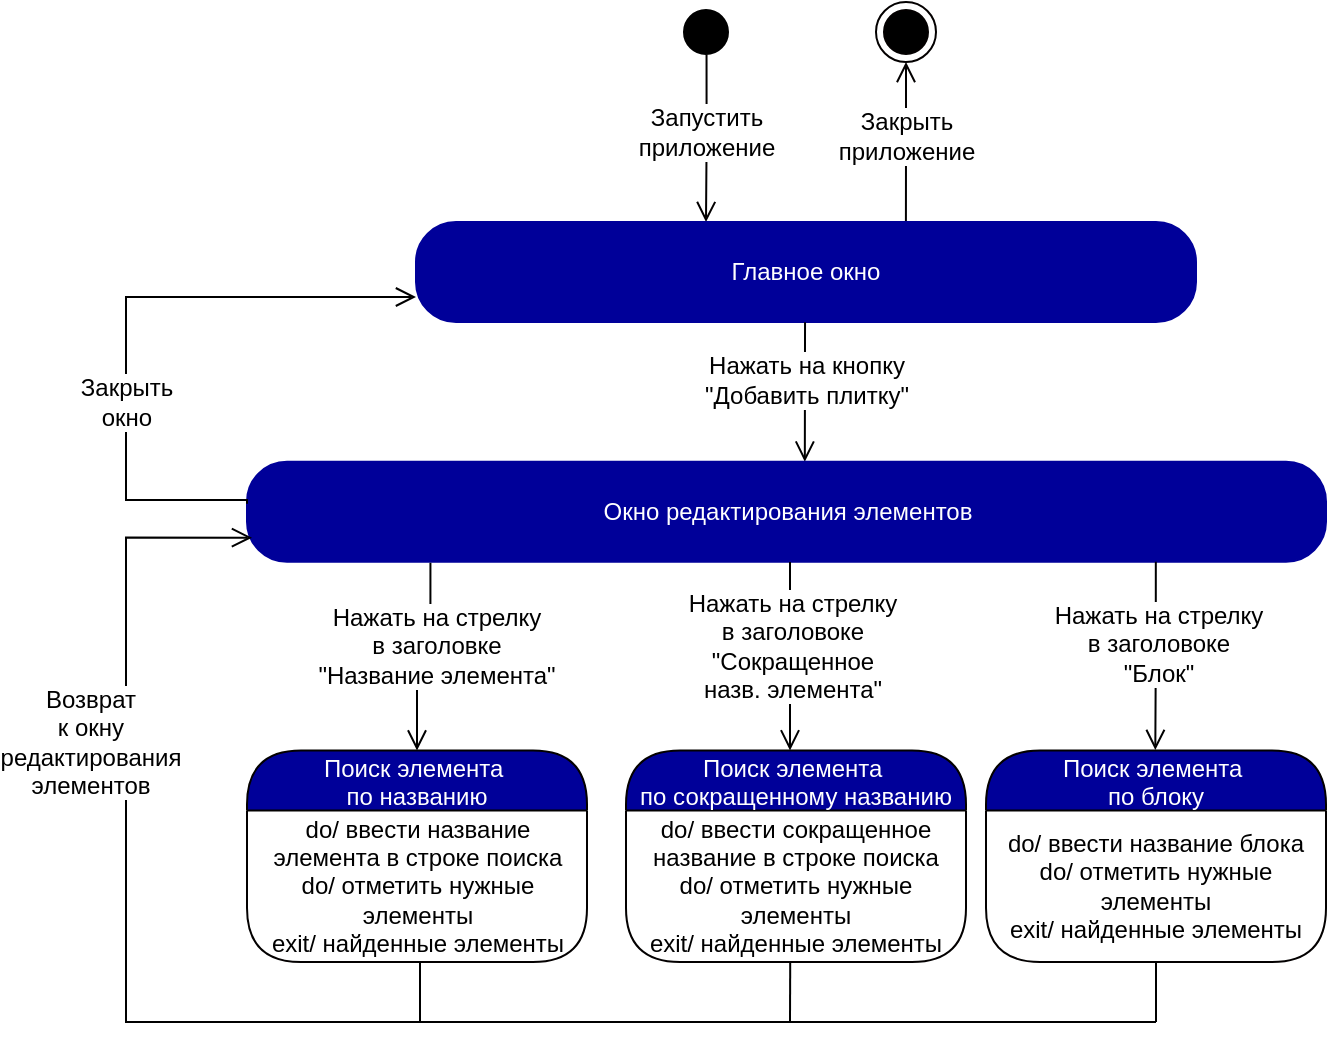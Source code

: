 <mxfile version="16.5.1" type="device"><diagram id="etlDYVYETBeBH645nl2H" name="Page-1"><mxGraphModel dx="1715" dy="550" grid="1" gridSize="10" guides="1" tooltips="1" connect="1" arrows="1" fold="1" page="1" pageScale="1" pageWidth="850" pageHeight="1100" math="0" shadow="0"><root><mxCell id="0"/><mxCell id="1" parent="0"/><mxCell id="867nS2tPv7f6M5Oq-kr3-5" value="" style="ellipse;html=1;shape=startState;fillColor=#000000;strokeColor=#000000;fontColor=#000099;" parent="1" vertex="1"><mxGeometry x="-485" y="330" width="30" height="30" as="geometry"/></mxCell><mxCell id="867nS2tPv7f6M5Oq-kr3-6" value="&lt;font style=&quot;font-size: 12px&quot;&gt;Запустить &lt;br&gt;приложение&lt;/font&gt;" style="edgeStyle=orthogonalEdgeStyle;html=1;verticalAlign=bottom;endArrow=open;endSize=8;strokeColor=#030000;rounded=0;exitX=0.509;exitY=0.876;exitDx=0;exitDy=0;exitPerimeter=0;spacingBottom=-14;fontSize=10;" parent="1" source="867nS2tPv7f6M5Oq-kr3-5" edge="1"><mxGeometry relative="1" as="geometry"><mxPoint x="-470" y="440" as="targetPoint"/><mxPoint x="-500" y="400" as="sourcePoint"/></mxGeometry></mxCell><mxCell id="867nS2tPv7f6M5Oq-kr3-8" value="&lt;font style=&quot;font-size: 12px&quot;&gt;Закрыть&lt;br&gt;приложение&lt;/font&gt;" style="edgeStyle=orthogonalEdgeStyle;html=1;verticalAlign=bottom;endArrow=open;endSize=8;strokeColor=#030000;rounded=0;spacingBottom=-14;fontSize=10;entryX=0.5;entryY=1;entryDx=0;entryDy=0;exitX=0.781;exitY=0;exitDx=0;exitDy=0;exitPerimeter=0;" parent="1" target="867nS2tPv7f6M5Oq-kr3-9" edge="1"><mxGeometry relative="1" as="geometry"><mxPoint x="-275" y="410" as="targetPoint"/><mxPoint x="-370.04" y="440" as="sourcePoint"/><Array as="points"><mxPoint x="-370" y="400"/><mxPoint x="-370" y="400"/></Array></mxGeometry></mxCell><mxCell id="867nS2tPv7f6M5Oq-kr3-9" value="" style="ellipse;html=1;shape=endState;fillColor=#000000;strokeColor=#030000;" parent="1" vertex="1"><mxGeometry x="-385" y="330" width="30" height="30" as="geometry"/></mxCell><mxCell id="qDviGn5YjymdtYlAbA-W-9" value="Главное окно" style="rounded=1;whiteSpace=wrap;html=1;arcSize=40;fontColor=#FFFFFF;fillColor=#000099;strokeColor=#000099;" parent="1" vertex="1"><mxGeometry x="-615" y="440" width="390" height="50" as="geometry"/></mxCell><mxCell id="qDviGn5YjymdtYlAbA-W-13" value="" style="edgeStyle=orthogonalEdgeStyle;html=1;verticalAlign=bottom;endArrow=open;endSize=8;strokeColor=#000000;rounded=0;fontSize=10;exitX=0.097;exitY=1.006;exitDx=0;exitDy=0;exitPerimeter=0;entryX=0.154;entryY=0;entryDx=0;entryDy=0;entryPerimeter=0;" parent="1" edge="1"><mxGeometry relative="1" as="geometry"><mxPoint x="-420.587" y="559.82" as="targetPoint"/><mxPoint x="-420.48" y="490.12" as="sourcePoint"/><Array as="points"><mxPoint x="-420.65" y="499.82"/></Array></mxGeometry></mxCell><mxCell id="qDviGn5YjymdtYlAbA-W-14" value="Нажать на кнопку&lt;br&gt;&quot;Добавить плитку&quot;" style="edgeLabel;html=1;align=center;verticalAlign=middle;resizable=0;points=[];fontSize=12;" parent="qDviGn5YjymdtYlAbA-W-13" vertex="1" connectable="0"><mxGeometry x="-0.252" y="2" relative="1" as="geometry"><mxPoint x="-2" y="3" as="offset"/></mxGeometry></mxCell><mxCell id="qDviGn5YjymdtYlAbA-W-16" value="Поиск элемента &#10;по названию" style="swimlane;fontStyle=0;align=center;verticalAlign=middle;childLayout=stackLayout;horizontal=1;startSize=30;horizontalStack=0;resizeParent=0;resizeLast=1;container=0;fontColor=#FFFFFF;collapsible=0;rounded=1;arcSize=30;strokeColor=#030000;fillColor=#000099;swimlaneFillColor=#FFFFFF;dropTarget=0;fontSize=12;" parent="1" vertex="1"><mxGeometry x="-699.5" y="704.27" width="170" height="105.73" as="geometry"/></mxCell><mxCell id="qDviGn5YjymdtYlAbA-W-17" value="do/ ввести название элемента в строке поиска&lt;br&gt;do/ отметить нужные элементы&lt;br&gt;exit/ найденные элементы" style="text;html=1;strokeColor=none;fillColor=none;align=center;verticalAlign=middle;spacingLeft=4;spacingRight=4;whiteSpace=wrap;overflow=hidden;rotatable=0;fontColor=#000000;fontSize=12;" parent="qDviGn5YjymdtYlAbA-W-16" vertex="1"><mxGeometry y="30" width="170" height="75.73" as="geometry"/></mxCell><mxCell id="qDviGn5YjymdtYlAbA-W-21" value="Окно редактирования элементов" style="rounded=1;whiteSpace=wrap;html=1;arcSize=40;fontColor=#FFFFFF;fillColor=#000099;strokeColor=#000099;" parent="1" vertex="1"><mxGeometry x="-699.5" y="559.82" width="539.5" height="50" as="geometry"/></mxCell><mxCell id="qDviGn5YjymdtYlAbA-W-22" value="" style="edgeStyle=orthogonalEdgeStyle;html=1;verticalAlign=bottom;endArrow=open;endSize=8;strokeColor=#000000;rounded=0;fontSize=10;entryX=0.5;entryY=0;entryDx=0;entryDy=0;exitX=0.17;exitY=1.01;exitDx=0;exitDy=0;exitPerimeter=0;" parent="1" target="qDviGn5YjymdtYlAbA-W-16" edge="1" source="qDviGn5YjymdtYlAbA-W-21"><mxGeometry relative="1" as="geometry"><mxPoint x="-817.25" y="710" as="targetPoint"/><mxPoint x="-613" y="640" as="sourcePoint"/><Array as="points"/></mxGeometry></mxCell><mxCell id="qDviGn5YjymdtYlAbA-W-23" value="Нажать на стрелку &lt;br&gt;в заголовке&lt;br&gt;&quot;Название элемента&quot;" style="edgeLabel;html=1;align=center;verticalAlign=middle;resizable=0;points=[];fontSize=12;" parent="qDviGn5YjymdtYlAbA-W-22" vertex="1" connectable="0"><mxGeometry x="-0.252" y="2" relative="1" as="geometry"><mxPoint x="1" y="4" as="offset"/></mxGeometry></mxCell><mxCell id="qDviGn5YjymdtYlAbA-W-24" value="" style="edgeStyle=orthogonalEdgeStyle;html=1;verticalAlign=bottom;endArrow=open;endSize=8;strokeColor=#000000;rounded=0;fontSize=10;exitX=0.5;exitY=1;exitDx=0;exitDy=0;" parent="1" source="qDviGn5YjymdtYlAbA-W-17" edge="1"><mxGeometry relative="1" as="geometry"><mxPoint x="-697" y="597.82" as="targetPoint"/><mxPoint x="-613" y="820" as="sourcePoint"/><Array as="points"><mxPoint x="-613" y="810"/><mxPoint x="-613" y="840"/><mxPoint x="-760" y="840"/><mxPoint x="-760" y="598"/></Array></mxGeometry></mxCell><mxCell id="qDviGn5YjymdtYlAbA-W-25" value="Возврат &lt;br&gt;к окну&lt;br&gt;редактирования&lt;br&gt;элементов" style="edgeLabel;html=1;align=center;verticalAlign=middle;resizable=0;points=[];fontSize=12;" parent="qDviGn5YjymdtYlAbA-W-24" vertex="1" connectable="0"><mxGeometry x="-0.252" y="2" relative="1" as="geometry"><mxPoint x="-16" y="-138" as="offset"/></mxGeometry></mxCell><mxCell id="qDviGn5YjymdtYlAbA-W-35" value="" style="edgeStyle=orthogonalEdgeStyle;html=1;verticalAlign=bottom;endArrow=open;endSize=8;strokeColor=#000000;rounded=0;fontSize=10;exitX=0;exitY=0.42;exitDx=0;exitDy=0;exitPerimeter=0;entryX=0;entryY=0.75;entryDx=0;entryDy=0;" parent="1" source="qDviGn5YjymdtYlAbA-W-21" target="qDviGn5YjymdtYlAbA-W-9" edge="1"><mxGeometry relative="1" as="geometry"><mxPoint x="-680" y="478" as="targetPoint"/><mxPoint x="-705.767" y="579.35" as="sourcePoint"/><Array as="points"><mxPoint x="-699" y="579"/><mxPoint x="-760" y="579"/><mxPoint x="-760" y="478"/></Array></mxGeometry></mxCell><mxCell id="qDviGn5YjymdtYlAbA-W-36" value="Закрыть &lt;br&gt;окно" style="edgeLabel;html=1;align=center;verticalAlign=middle;resizable=0;points=[];fontSize=12;" parent="qDviGn5YjymdtYlAbA-W-35" vertex="1" connectable="0"><mxGeometry x="-0.363" y="-2" relative="1" as="geometry"><mxPoint x="-2" y="-13" as="offset"/></mxGeometry></mxCell><mxCell id="qDviGn5YjymdtYlAbA-W-81" value="" style="edgeStyle=orthogonalEdgeStyle;html=1;verticalAlign=bottom;endArrow=open;endSize=8;strokeColor=#000000;rounded=0;fontSize=10;" parent="1" edge="1"><mxGeometry relative="1" as="geometry"><mxPoint x="-427.75" y="704.18" as="targetPoint"/><mxPoint x="-428" y="610" as="sourcePoint"/><Array as="points"><mxPoint x="-427.93" y="704"/></Array></mxGeometry></mxCell><mxCell id="qDviGn5YjymdtYlAbA-W-82" value="Нажать на стрелку &lt;br&gt;в заголовоке&lt;br&gt;&quot;Сокращенное &lt;br&gt;назв. элемента&quot;" style="edgeLabel;html=1;align=center;verticalAlign=middle;resizable=0;points=[];fontSize=12;" parent="qDviGn5YjymdtYlAbA-W-81" vertex="1" connectable="0"><mxGeometry x="-0.252" y="2" relative="1" as="geometry"><mxPoint x="-1" y="6" as="offset"/></mxGeometry></mxCell><mxCell id="QLQfLxp_KGLkEb3HSJda-1" value="" style="endArrow=none;html=1;rounded=0;" parent="1" edge="1"><mxGeometry width="50" height="50" relative="1" as="geometry"><mxPoint x="-673.75" y="840" as="sourcePoint"/><mxPoint x="-245" y="840" as="targetPoint"/></mxGeometry></mxCell><mxCell id="rG9W59Y7Mm39BGgXyG9S-3" value="" style="edgeStyle=orthogonalEdgeStyle;html=1;verticalAlign=bottom;endArrow=open;endSize=8;strokeColor=#000000;rounded=0;fontSize=10;" parent="1" edge="1"><mxGeometry relative="1" as="geometry"><mxPoint x="-245.34" y="704" as="targetPoint"/><mxPoint x="-245.09" y="609.82" as="sourcePoint"/><Array as="points"><mxPoint x="-245.09" y="656.82"/><mxPoint x="-245.09" y="656.82"/></Array></mxGeometry></mxCell><mxCell id="rG9W59Y7Mm39BGgXyG9S-4" value="Нажать на стрелку &lt;br&gt;в заголовоке&lt;br&gt;&quot;Блок&quot;" style="edgeLabel;html=1;align=center;verticalAlign=middle;resizable=0;points=[];fontSize=12;" parent="rG9W59Y7Mm39BGgXyG9S-3" vertex="1" connectable="0"><mxGeometry x="-0.252" y="2" relative="1" as="geometry"><mxPoint x="-1" y="6" as="offset"/></mxGeometry></mxCell><mxCell id="FlJT2kDkjUWota2F5GpP-1" value="Поиск элемента &#10;по сокращенному названию" style="swimlane;fontStyle=0;align=center;verticalAlign=middle;childLayout=stackLayout;horizontal=1;startSize=30;horizontalStack=0;resizeParent=0;resizeLast=1;container=0;fontColor=#FFFFFF;collapsible=0;rounded=1;arcSize=30;strokeColor=#030000;fillColor=#000099;swimlaneFillColor=#FFFFFF;dropTarget=0;fontSize=12;" vertex="1" parent="1"><mxGeometry x="-510" y="704.27" width="170" height="105.73" as="geometry"/></mxCell><mxCell id="FlJT2kDkjUWota2F5GpP-2" value="do/ ввести сокращенное название в строке поиска&lt;br&gt;do/ отметить нужные элементы&lt;br&gt;exit/ найденные элементы" style="text;html=1;strokeColor=none;fillColor=none;align=center;verticalAlign=middle;spacingLeft=4;spacingRight=4;whiteSpace=wrap;overflow=hidden;rotatable=0;fontColor=#000000;fontSize=12;" vertex="1" parent="FlJT2kDkjUWota2F5GpP-1"><mxGeometry y="30" width="170" height="75.73" as="geometry"/></mxCell><mxCell id="FlJT2kDkjUWota2F5GpP-5" value="Поиск элемента &#10;по блоку" style="swimlane;fontStyle=0;align=center;verticalAlign=middle;childLayout=stackLayout;horizontal=1;startSize=30;horizontalStack=0;resizeParent=0;resizeLast=1;container=0;fontColor=#FFFFFF;collapsible=0;rounded=1;arcSize=30;strokeColor=#030000;fillColor=#000099;swimlaneFillColor=#FFFFFF;dropTarget=0;fontSize=12;" vertex="1" parent="1"><mxGeometry x="-330" y="704.27" width="170" height="105.73" as="geometry"/></mxCell><mxCell id="FlJT2kDkjUWota2F5GpP-6" value="do/ ввести название блока&lt;br&gt;do/ отметить нужные элементы&lt;br&gt;exit/ найденные элементы" style="text;html=1;strokeColor=none;fillColor=none;align=center;verticalAlign=middle;spacingLeft=4;spacingRight=4;whiteSpace=wrap;overflow=hidden;rotatable=0;fontColor=#000000;fontSize=12;" vertex="1" parent="FlJT2kDkjUWota2F5GpP-5"><mxGeometry y="30" width="170" height="75.73" as="geometry"/></mxCell><mxCell id="FlJT2kDkjUWota2F5GpP-10" value="" style="endArrow=none;html=1;rounded=0;entryX=0.483;entryY=1.004;entryDx=0;entryDy=0;entryPerimeter=0;" edge="1" parent="1" target="FlJT2kDkjUWota2F5GpP-2"><mxGeometry width="50" height="50" relative="1" as="geometry"><mxPoint x="-428" y="840" as="sourcePoint"/><mxPoint x="-330" y="750" as="targetPoint"/></mxGeometry></mxCell><mxCell id="FlJT2kDkjUWota2F5GpP-11" value="" style="endArrow=none;html=1;rounded=0;entryX=0.5;entryY=1;entryDx=0;entryDy=0;" edge="1" parent="1" target="FlJT2kDkjUWota2F5GpP-6"><mxGeometry width="50" height="50" relative="1" as="geometry"><mxPoint x="-245" y="840" as="sourcePoint"/><mxPoint x="-190" y="750" as="targetPoint"/></mxGeometry></mxCell></root></mxGraphModel></diagram></mxfile>